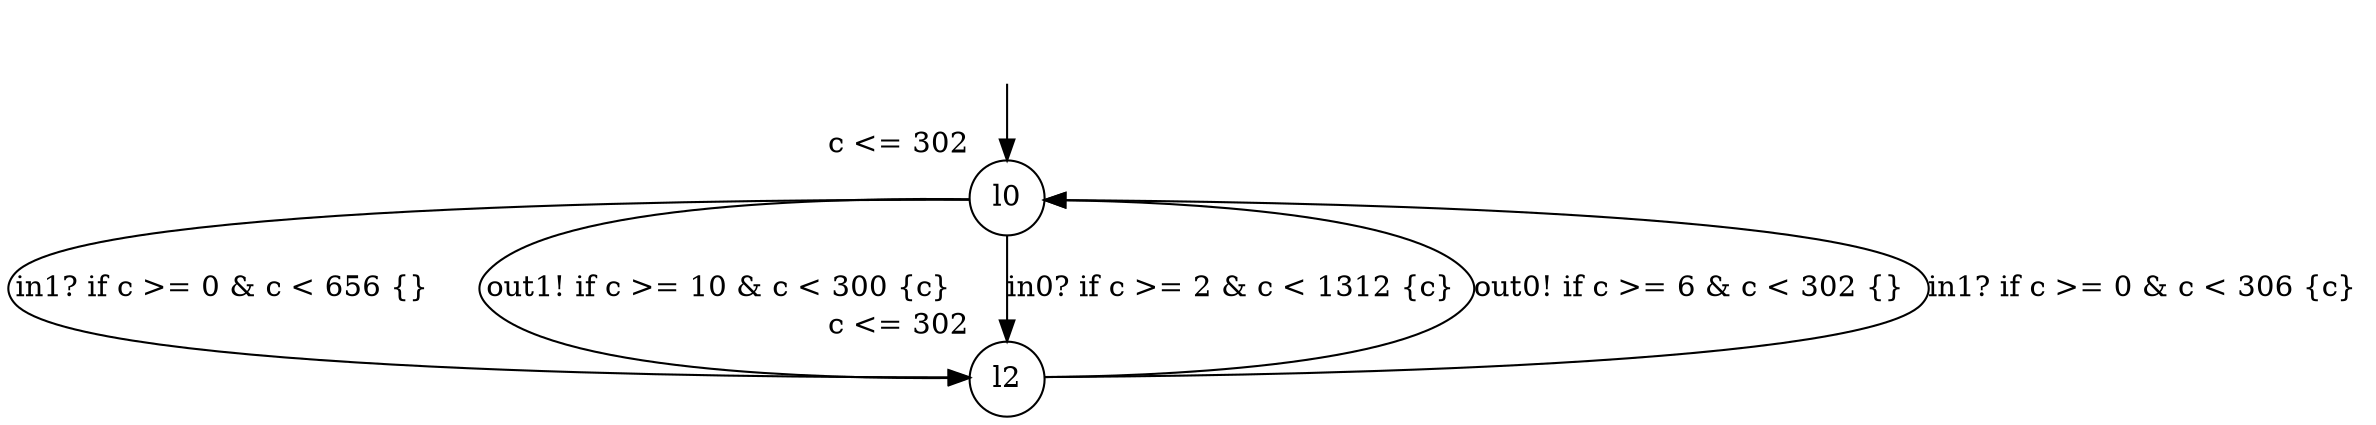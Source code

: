 digraph g {
__start0 [label="" shape="none"];
l0 [shape="circle" margin=0 label="l0", xlabel="c <= 302"];
l2 [shape="circle" margin=0 label="l2", xlabel="c <= 302"];
l0 -> l2 [label="in1? if c >= 0 & c < 656 {} "];
l0 -> l2 [label="out1! if c >= 10 & c < 300 {c} "];
l0 -> l2 [label="in0? if c >= 2 & c < 1312 {c} "];
l2 -> l0 [label="out0! if c >= 6 & c < 302 {} "];
l2 -> l0 [label="in1? if c >= 0 & c < 306 {c} "];
__start0 -> l0;
}
